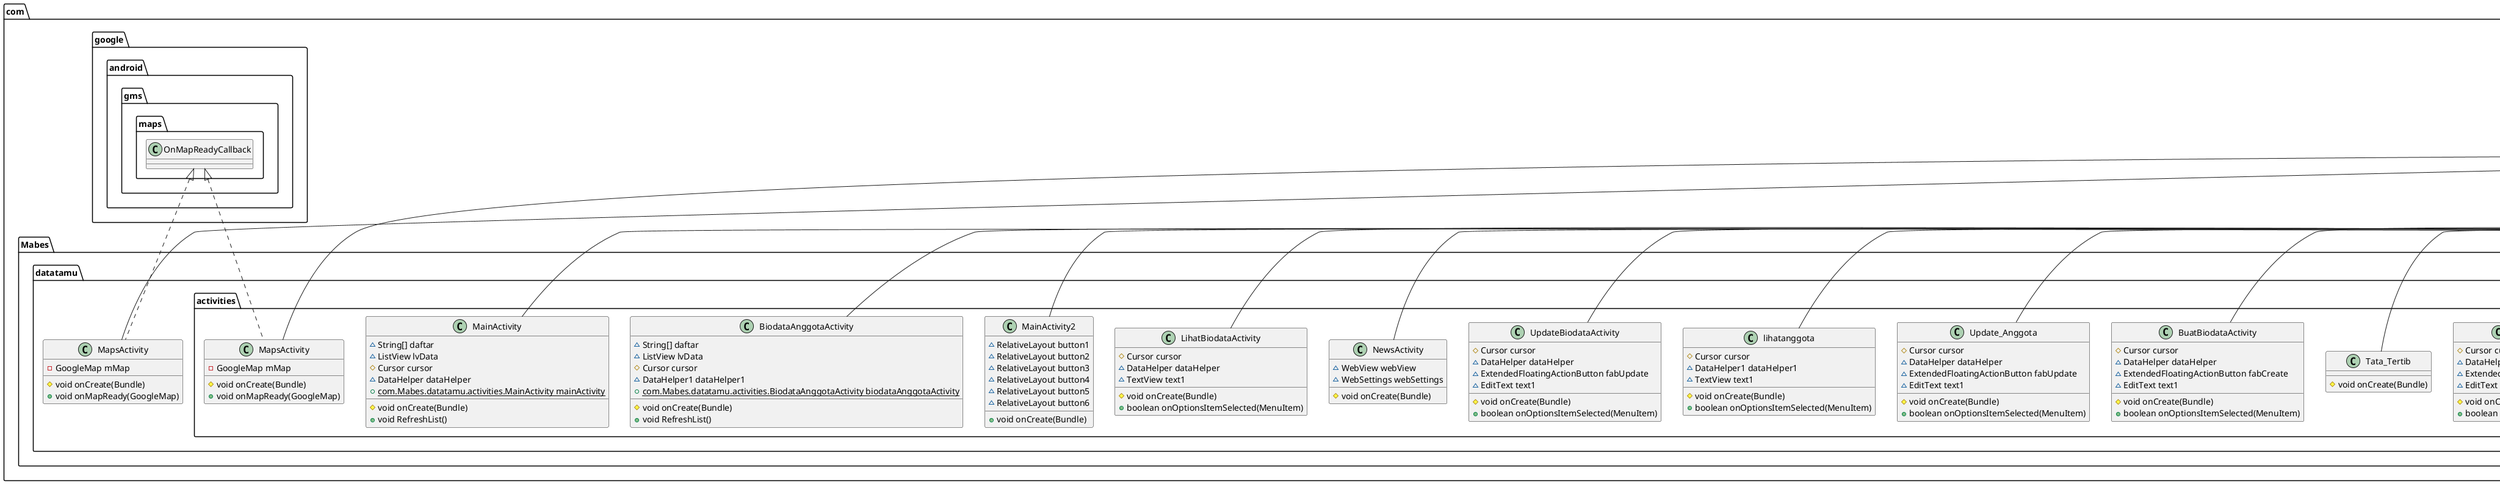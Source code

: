 @startuml
class com.Mabes.datatamu.activities.TambahAnggotaActivity {
# Cursor cursor
~ DataHelper1 dataHelper1
~ ExtendedFloatingActionButton fabCreate
~ EditText text1
# void onCreate(Bundle)
+ boolean onOptionsItemSelected(MenuItem)
}
class com.Mabes.datatamu.activities.Tata_Tertib {
# void onCreate(Bundle)
}
class com.Mabes.datatamu.activities.MapsActivity {
- GoogleMap mMap
# void onCreate(Bundle)
+ void onMapReady(GoogleMap)
}
class com.Mabes.datatamu.activities.BuatBiodataActivity {
# Cursor cursor
~ DataHelper dataHelper
~ ExtendedFloatingActionButton fabCreate
~ EditText text1
# void onCreate(Bundle)
+ boolean onOptionsItemSelected(MenuItem)
}
class com.Mabes.datatamu.activities.Update_Anggota {
# Cursor cursor
~ DataHelper dataHelper
~ ExtendedFloatingActionButton fabUpdate
~ EditText text1
# void onCreate(Bundle)
+ boolean onOptionsItemSelected(MenuItem)
}
class com.Mabes.datatamu.activities.lihatanggota {
# Cursor cursor
~ DataHelper1 dataHelper1
~ TextView text1
# void onCreate(Bundle)
+ boolean onOptionsItemSelected(MenuItem)
}
class com.Mabes.datatamu.helper.DataHelper {
- {static} String DATABASE_NAME
- {static} int DATABASE_VERSION
+ void onCreate(SQLiteDatabase)
+ void onUpgrade(SQLiteDatabase,int,int)
}
class com.Mabes.datatamu.activities.UpdateBiodataActivity {
# Cursor cursor
~ DataHelper dataHelper
~ ExtendedFloatingActionButton fabUpdate
~ EditText text1
# void onCreate(Bundle)
+ boolean onOptionsItemSelected(MenuItem)
}
class com.Mabes.datatamu.activities.NewsActivity {
~ WebView webView
~ WebSettings webSettings
# void onCreate(Bundle)
}
class com.Mabes.datatamu.activities.LihatBiodataActivity {
# Cursor cursor
~ DataHelper dataHelper
~ TextView text1
# void onCreate(Bundle)
+ boolean onOptionsItemSelected(MenuItem)
}
class com.Mabes.datatamu.helper.DataHelper1 {
- {static} String DATABASE_NAME
- {static} int DATABASE_VERSION
+ void onCreate(SQLiteDatabase)
+ void onUpgrade(SQLiteDatabase,int,int)
}
class com.Mabes.datatamu.activities.MainActivity2 {
~ RelativeLayout button1
~ RelativeLayout button2
~ RelativeLayout button3
~ RelativeLayout button4
~ RelativeLayout button5
~ RelativeLayout button6
+ void onCreate(Bundle)
}
class com.Mabes.datatamu.activities.BiodataAnggotaActivity {
~ String[] daftar
~ ListView lvData
# Cursor cursor
~ DataHelper1 dataHelper1
+ {static} com.Mabes.datatamu.activities.BiodataAnggotaActivity biodataAnggotaActivity
# void onCreate(Bundle)
+ void RefreshList()
}
class com.Mabes.datatamu.MapsActivity {
- GoogleMap mMap
# void onCreate(Bundle)
+ void onMapReady(GoogleMap)
}
class com.Mabes.datatamu.activities.MainActivity {
~ String[] daftar
~ ListView lvData
# Cursor cursor
~ DataHelper dataHelper
+ {static} com.Mabes.datatamu.activities.MainActivity mainActivity
# void onCreate(Bundle)
+ void RefreshList()
}


androidx.appcompat.app.AppCompatActivity <|-- com.Mabes.datatamu.activities.TambahAnggotaActivity
androidx.appcompat.app.AppCompatActivity <|-- com.Mabes.datatamu.activities.Tata_Tertib
com.google.android.gms.maps.OnMapReadyCallback <|.. com.Mabes.datatamu.activities.MapsActivity
androidx.fragment.app.FragmentActivity <|-- com.Mabes.datatamu.activities.MapsActivity
androidx.appcompat.app.AppCompatActivity <|-- com.Mabes.datatamu.activities.BuatBiodataActivity
androidx.appcompat.app.AppCompatActivity <|-- com.Mabes.datatamu.activities.Update_Anggota
androidx.appcompat.app.AppCompatActivity <|-- com.Mabes.datatamu.activities.lihatanggota
android.database.sqlite.SQLiteOpenHelper <|-- com.Mabes.datatamu.helper.DataHelper
androidx.appcompat.app.AppCompatActivity <|-- com.Mabes.datatamu.activities.UpdateBiodataActivity
androidx.appcompat.app.AppCompatActivity <|-- com.Mabes.datatamu.activities.NewsActivity
androidx.appcompat.app.AppCompatActivity <|-- com.Mabes.datatamu.activities.LihatBiodataActivity
android.database.sqlite.SQLiteOpenHelper <|-- com.Mabes.datatamu.helper.DataHelper1
androidx.appcompat.app.AppCompatActivity <|-- com.Mabes.datatamu.activities.MainActivity2
androidx.appcompat.app.AppCompatActivity <|-- com.Mabes.datatamu.activities.BiodataAnggotaActivity
com.google.android.gms.maps.OnMapReadyCallback <|.. com.Mabes.datatamu.MapsActivity
androidx.fragment.app.FragmentActivity <|-- com.Mabes.datatamu.MapsActivity
androidx.appcompat.app.AppCompatActivity <|-- com.Mabes.datatamu.activities.MainActivity
@enduml